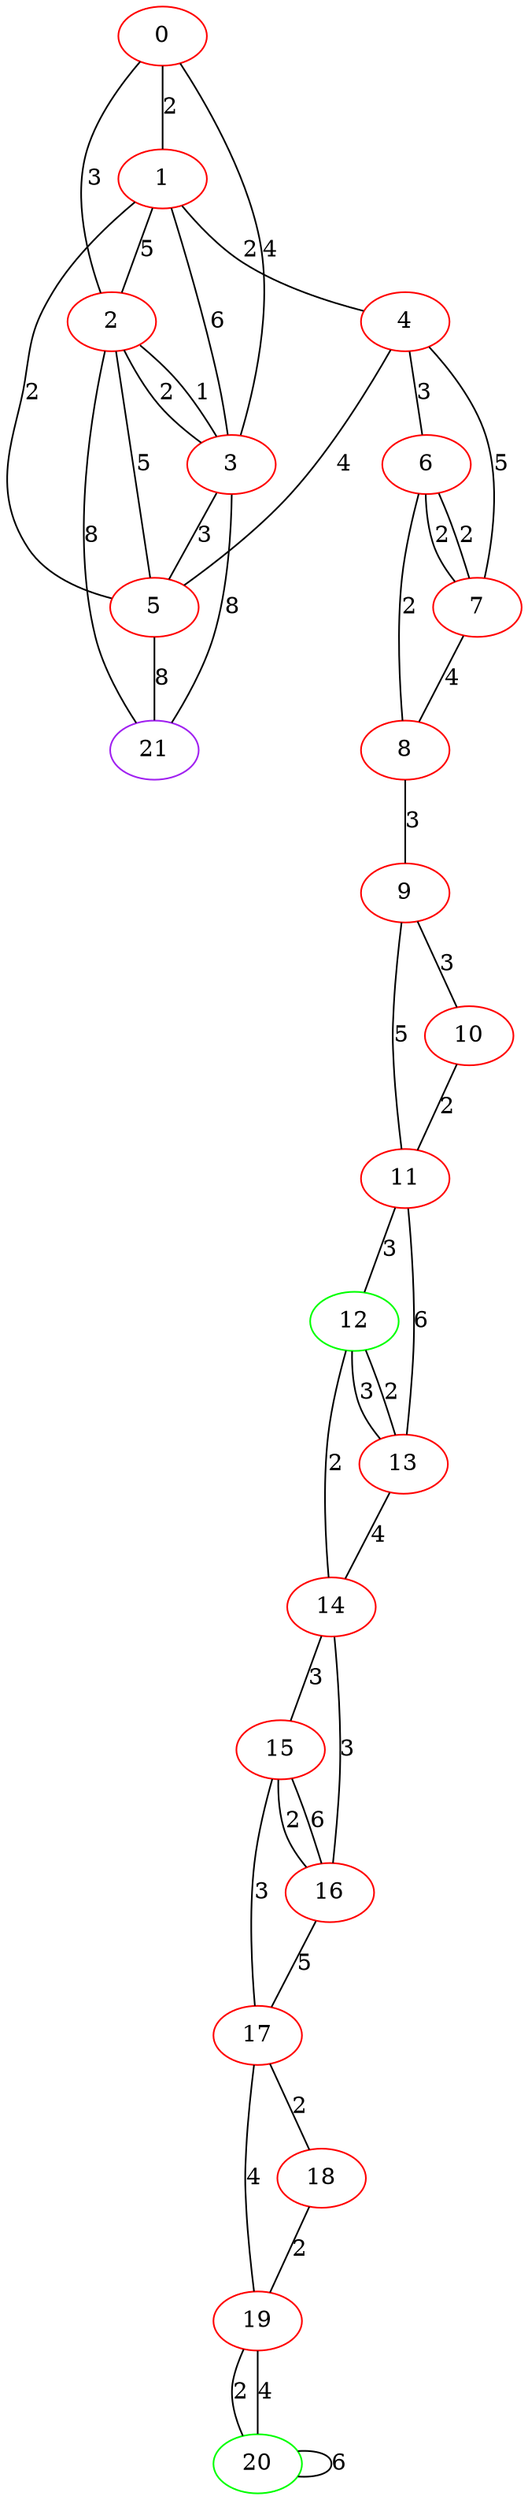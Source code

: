 graph "" {
0 [color=red, weight=1];
1 [color=red, weight=1];
2 [color=red, weight=1];
3 [color=red, weight=1];
4 [color=red, weight=1];
5 [color=red, weight=1];
6 [color=red, weight=1];
7 [color=red, weight=1];
8 [color=red, weight=1];
9 [color=red, weight=1];
10 [color=red, weight=1];
11 [color=red, weight=1];
12 [color=green, weight=2];
13 [color=red, weight=1];
14 [color=red, weight=1];
15 [color=red, weight=1];
16 [color=red, weight=1];
17 [color=red, weight=1];
18 [color=red, weight=1];
19 [color=red, weight=1];
20 [color=green, weight=2];
21 [color=purple, weight=4];
0 -- 1  [key=0, label=2];
0 -- 2  [key=0, label=3];
0 -- 3  [key=0, label=4];
1 -- 2  [key=0, label=5];
1 -- 3  [key=0, label=6];
1 -- 4  [key=0, label=2];
1 -- 5  [key=0, label=2];
2 -- 3  [key=0, label=1];
2 -- 3  [key=1, label=2];
2 -- 5  [key=0, label=5];
2 -- 21  [key=0, label=8];
3 -- 5  [key=0, label=3];
3 -- 21  [key=0, label=8];
4 -- 5  [key=0, label=4];
4 -- 6  [key=0, label=3];
4 -- 7  [key=0, label=5];
5 -- 21  [key=0, label=8];
6 -- 8  [key=0, label=2];
6 -- 7  [key=0, label=2];
6 -- 7  [key=1, label=2];
7 -- 8  [key=0, label=4];
8 -- 9  [key=0, label=3];
9 -- 10  [key=0, label=3];
9 -- 11  [key=0, label=5];
10 -- 11  [key=0, label=2];
11 -- 12  [key=0, label=3];
11 -- 13  [key=0, label=6];
12 -- 13  [key=0, label=2];
12 -- 13  [key=1, label=3];
12 -- 14  [key=0, label=2];
13 -- 14  [key=0, label=4];
14 -- 16  [key=0, label=3];
14 -- 15  [key=0, label=3];
15 -- 16  [key=0, label=6];
15 -- 16  [key=1, label=2];
15 -- 17  [key=0, label=3];
16 -- 17  [key=0, label=5];
17 -- 18  [key=0, label=2];
17 -- 19  [key=0, label=4];
18 -- 19  [key=0, label=2];
19 -- 20  [key=0, label=2];
19 -- 20  [key=1, label=4];
20 -- 20  [key=0, label=6];
}
